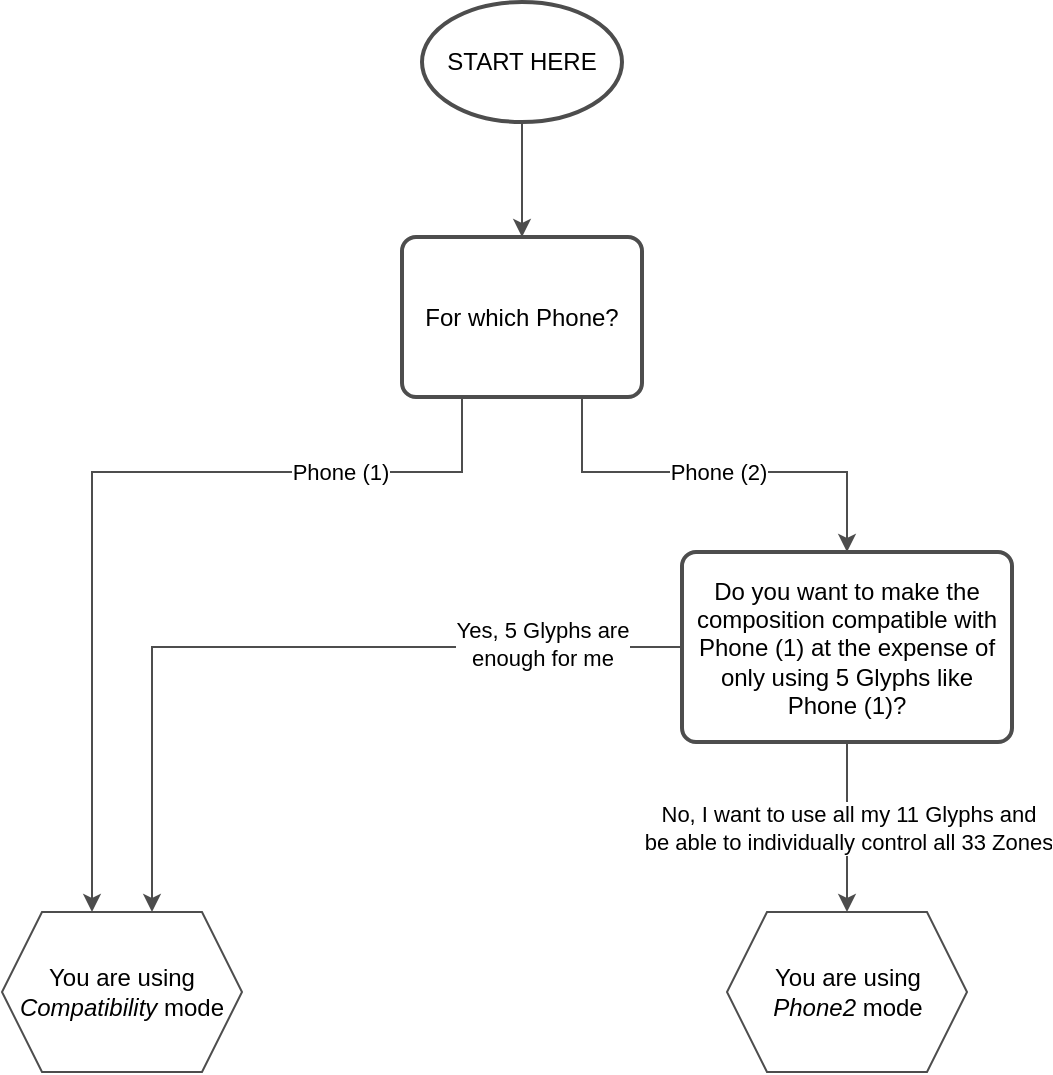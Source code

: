 <mxfile version="21.6.9" type="device">
  <diagram name="Page-1" id="ecbQCNU281YQKIfTsu2G">
    <mxGraphModel dx="989" dy="502" grid="1" gridSize="5" guides="1" tooltips="1" connect="1" arrows="1" fold="1" page="1" pageScale="1" pageWidth="4681" pageHeight="3300" math="0" shadow="0">
      <root>
        <mxCell id="0" />
        <mxCell id="1" parent="0" />
        <mxCell id="pplkPzIiq9D_k61micS5-5" value="Phone (2)" style="edgeStyle=orthogonalEdgeStyle;rounded=0;orthogonalLoop=1;jettySize=auto;html=1;exitX=0.75;exitY=1;exitDx=0;exitDy=0;entryX=0.5;entryY=0;entryDx=0;entryDy=0;strokeColor=#4D4D4D;" parent="1" source="pplkPzIiq9D_k61micS5-1" target="pplkPzIiq9D_k61micS5-3" edge="1">
          <mxGeometry relative="1" as="geometry">
            <Array as="points">
              <mxPoint x="990" y="480" />
              <mxPoint x="1123" y="480" />
            </Array>
          </mxGeometry>
        </mxCell>
        <mxCell id="pplkPzIiq9D_k61micS5-13" value="Phone (1)" style="edgeStyle=orthogonalEdgeStyle;rounded=0;orthogonalLoop=1;jettySize=auto;html=1;exitX=0.25;exitY=1;exitDx=0;exitDy=0;entryX=0.375;entryY=0;entryDx=0;entryDy=0;strokeColor=#4D4D4D;" parent="1" source="pplkPzIiq9D_k61micS5-1" target="pplkPzIiq9D_k61micS5-10" edge="1">
          <mxGeometry x="-0.554" relative="1" as="geometry">
            <Array as="points">
              <mxPoint x="930" y="480" />
              <mxPoint x="745" y="480" />
            </Array>
            <mxPoint as="offset" />
          </mxGeometry>
        </mxCell>
        <mxCell id="pplkPzIiq9D_k61micS5-1" value="For which Phone?" style="rounded=1;whiteSpace=wrap;html=1;absoluteArcSize=1;arcSize=14;strokeWidth=2;strokeColor=#4D4D4D;" parent="1" vertex="1">
          <mxGeometry x="900" y="362.5" width="120" height="80" as="geometry" />
        </mxCell>
        <mxCell id="pplkPzIiq9D_k61micS5-11" style="edgeStyle=orthogonalEdgeStyle;rounded=0;orthogonalLoop=1;jettySize=auto;html=1;exitX=0;exitY=0.5;exitDx=0;exitDy=0;entryX=0.625;entryY=0;entryDx=0;entryDy=0;strokeColor=#4D4D4D;" parent="1" source="pplkPzIiq9D_k61micS5-3" target="pplkPzIiq9D_k61micS5-10" edge="1">
          <mxGeometry relative="1" as="geometry" />
        </mxCell>
        <mxCell id="pplkPzIiq9D_k61micS5-12" value="Yes, 5 Glyphs are&lt;br&gt;enough for me" style="edgeLabel;html=1;align=center;verticalAlign=middle;resizable=0;points=[];" parent="pplkPzIiq9D_k61micS5-11" vertex="1" connectable="0">
          <mxGeometry x="-0.563" y="-2" relative="1" as="geometry">
            <mxPoint x="17" as="offset" />
          </mxGeometry>
        </mxCell>
        <mxCell id="pplkPzIiq9D_k61micS5-15" value="No, I want to use all my 11 Glyphs and&lt;br&gt;be able to individually control all 33 Zones" style="edgeStyle=orthogonalEdgeStyle;rounded=0;orthogonalLoop=1;jettySize=auto;html=1;exitX=0.5;exitY=1;exitDx=0;exitDy=0;entryX=0.5;entryY=0;entryDx=0;entryDy=0;strokeColor=#4D4D4D;" parent="1" source="pplkPzIiq9D_k61micS5-3" target="pplkPzIiq9D_k61micS5-14" edge="1">
          <mxGeometry relative="1" as="geometry" />
        </mxCell>
        <mxCell id="pplkPzIiq9D_k61micS5-3" value="Do you want to make the composition compatible with Phone (1) at the expense of only using 5 Glyphs like Phone (1)?" style="rounded=1;whiteSpace=wrap;html=1;absoluteArcSize=1;arcSize=14;strokeWidth=2;strokeColor=#4D4D4D;" parent="1" vertex="1">
          <mxGeometry x="1040" y="520" width="165" height="95" as="geometry" />
        </mxCell>
        <mxCell id="pplkPzIiq9D_k61micS5-7" style="edgeStyle=orthogonalEdgeStyle;rounded=0;orthogonalLoop=1;jettySize=auto;html=1;exitX=0.5;exitY=1;exitDx=0;exitDy=0;exitPerimeter=0;entryX=0.5;entryY=0;entryDx=0;entryDy=0;strokeColor=#4D4D4D;" parent="1" source="pplkPzIiq9D_k61micS5-6" target="pplkPzIiq9D_k61micS5-1" edge="1">
          <mxGeometry relative="1" as="geometry" />
        </mxCell>
        <mxCell id="pplkPzIiq9D_k61micS5-6" value="START HERE" style="strokeWidth=2;html=1;shape=mxgraph.flowchart.start_1;whiteSpace=wrap;strokeColor=#4D4D4D;" parent="1" vertex="1">
          <mxGeometry x="910" y="245" width="100" height="60" as="geometry" />
        </mxCell>
        <mxCell id="pplkPzIiq9D_k61micS5-10" value="You are using&lt;br&gt;&lt;i&gt;Compatibility&lt;/i&gt; mode" style="shape=hexagon;perimeter=hexagonPerimeter2;whiteSpace=wrap;html=1;fixedSize=1;strokeColor=#4D4D4D;" parent="1" vertex="1">
          <mxGeometry x="700" y="700" width="120" height="80" as="geometry" />
        </mxCell>
        <mxCell id="pplkPzIiq9D_k61micS5-14" value="You are using&lt;i&gt;&lt;br&gt;Phone2&lt;/i&gt; mode" style="shape=hexagon;perimeter=hexagonPerimeter2;whiteSpace=wrap;html=1;fixedSize=1;strokeColor=#4D4D4D;" parent="1" vertex="1">
          <mxGeometry x="1062.5" y="700" width="120" height="80" as="geometry" />
        </mxCell>
      </root>
    </mxGraphModel>
  </diagram>
</mxfile>
